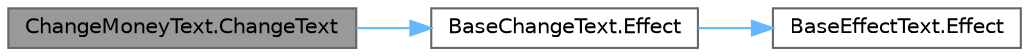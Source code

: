 digraph "ChangeMoneyText.ChangeText"
{
 // LATEX_PDF_SIZE
  bgcolor="transparent";
  edge [fontname=Helvetica,fontsize=10,labelfontname=Helvetica,labelfontsize=10];
  node [fontname=Helvetica,fontsize=10,shape=box,height=0.2,width=0.4];
  rankdir="LR";
  Node1 [id="Node000001",label="ChangeMoneyText.ChangeText",height=0.2,width=0.4,color="gray40", fillcolor="grey60", style="filled", fontcolor="black",tooltip=" "];
  Node1 -> Node2 [id="edge3_Node000001_Node000002",color="steelblue1",style="solid",tooltip=" "];
  Node2 [id="Node000002",label="BaseChangeText.Effect",height=0.2,width=0.4,color="grey40", fillcolor="white", style="filled",URL="$class_base_change_text.html#a0555c75b36701628ecbc7cc4d8ed4962",tooltip=" "];
  Node2 -> Node3 [id="edge4_Node000002_Node000003",color="steelblue1",style="solid",tooltip=" "];
  Node3 [id="Node000003",label="BaseEffectText.Effect",height=0.2,width=0.4,color="grey40", fillcolor="white", style="filled",URL="$class_base_effect_text.html#af1682646e004523918a2192535b4b3b7",tooltip=" "];
}
